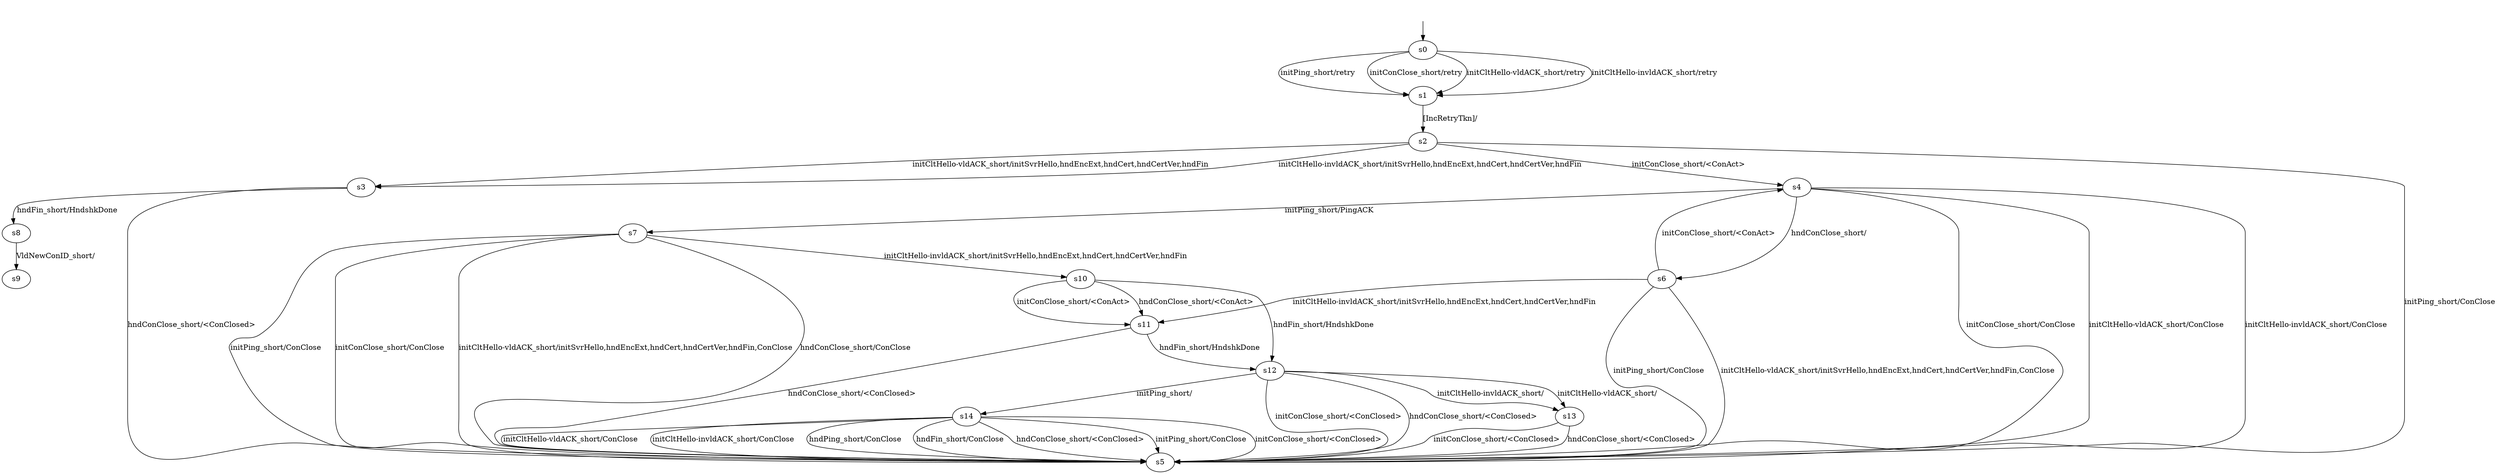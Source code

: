 digraph "quantModels/quant-BWR-s-0/learnedModel" {
s0 [label=s0];
s1 [label=s1];
s2 [label=s2];
s3 [label=s3];
s4 [label=s4];
s5 [label=s5];
s6 [label=s6];
s7 [label=s7];
s8 [label=s8];
s9 [label=s9];
s10 [label=s10];
s11 [label=s11];
s12 [label=s12];
s13 [label=s13];
s14 [label=s14];
s0 -> s1  [label="initPing_short/retry "];
s0 -> s1  [label="initConClose_short/retry "];
s0 -> s1  [label="initCltHello-vldACK_short/retry "];
s0 -> s1  [label="initCltHello-invldACK_short/retry "];
s1 -> s2  [label="[IncRetryTkn]/ "];
s2 -> s5  [label="initPing_short/ConClose "];
s2 -> s4  [label="initConClose_short/<ConAct> "];
s2 -> s3  [label="initCltHello-vldACK_short/initSvrHello,hndEncExt,hndCert,hndCertVer,hndFin "];
s2 -> s3  [label="initCltHello-invldACK_short/initSvrHello,hndEncExt,hndCert,hndCertVer,hndFin "];
s3 -> s8  [label="hndFin_short/HndshkDone "];
s3 -> s5  [label="hndConClose_short/<ConClosed> "];
s4 -> s7  [label="initPing_short/PingACK "];
s4 -> s5  [label="initConClose_short/ConClose "];
s4 -> s5  [label="initCltHello-vldACK_short/ConClose "];
s4 -> s5  [label="initCltHello-invldACK_short/ConClose "];
s4 -> s6  [label="hndConClose_short/ "];
s6 -> s5  [label="initPing_short/ConClose "];
s6 -> s4  [label="initConClose_short/<ConAct> "];
s6 -> s5  [label="initCltHello-vldACK_short/initSvrHello,hndEncExt,hndCert,hndCertVer,hndFin,ConClose "];
s6 -> s11  [label="initCltHello-invldACK_short/initSvrHello,hndEncExt,hndCert,hndCertVer,hndFin "];
s7 -> s5  [label="initPing_short/ConClose "];
s7 -> s5  [label="initConClose_short/ConClose "];
s7 -> s5  [label="initCltHello-vldACK_short/initSvrHello,hndEncExt,hndCert,hndCertVer,hndFin,ConClose "];
s7 -> s10  [label="initCltHello-invldACK_short/initSvrHello,hndEncExt,hndCert,hndCertVer,hndFin "];
s7 -> s5  [label="hndConClose_short/ConClose "];
s8 -> s9  [label="VldNewConID_short/ "];
s10 -> s11  [label="initConClose_short/<ConAct> "];
s10 -> s12  [label="hndFin_short/HndshkDone "];
s10 -> s11  [label="hndConClose_short/<ConAct> "];
s11 -> s12  [label="hndFin_short/HndshkDone "];
s11 -> s5  [label="hndConClose_short/<ConClosed> "];
s12 -> s14  [label="initPing_short/ "];
s12 -> s5  [label="initConClose_short/<ConClosed> "];
s12 -> s13  [label="initCltHello-vldACK_short/ "];
s12 -> s13  [label="initCltHello-invldACK_short/ "];
s12 -> s5  [label="hndConClose_short/<ConClosed> "];
s13 -> s5  [label="initConClose_short/<ConClosed> "];
s13 -> s5  [label="hndConClose_short/<ConClosed> "];
s14 -> s5  [label="initPing_short/ConClose "];
s14 -> s5  [label="initConClose_short/<ConClosed> "];
s14 -> s5  [label="initCltHello-vldACK_short/ConClose "];
s14 -> s5  [label="initCltHello-invldACK_short/ConClose "];
s14 -> s5  [label="hndPing_short/ConClose "];
s14 -> s5  [label="hndFin_short/ConClose "];
s14 -> s5  [label="hndConClose_short/<ConClosed> "];
__start0 [label="", shape=none];
__start0 -> s0  [label=""];
}
